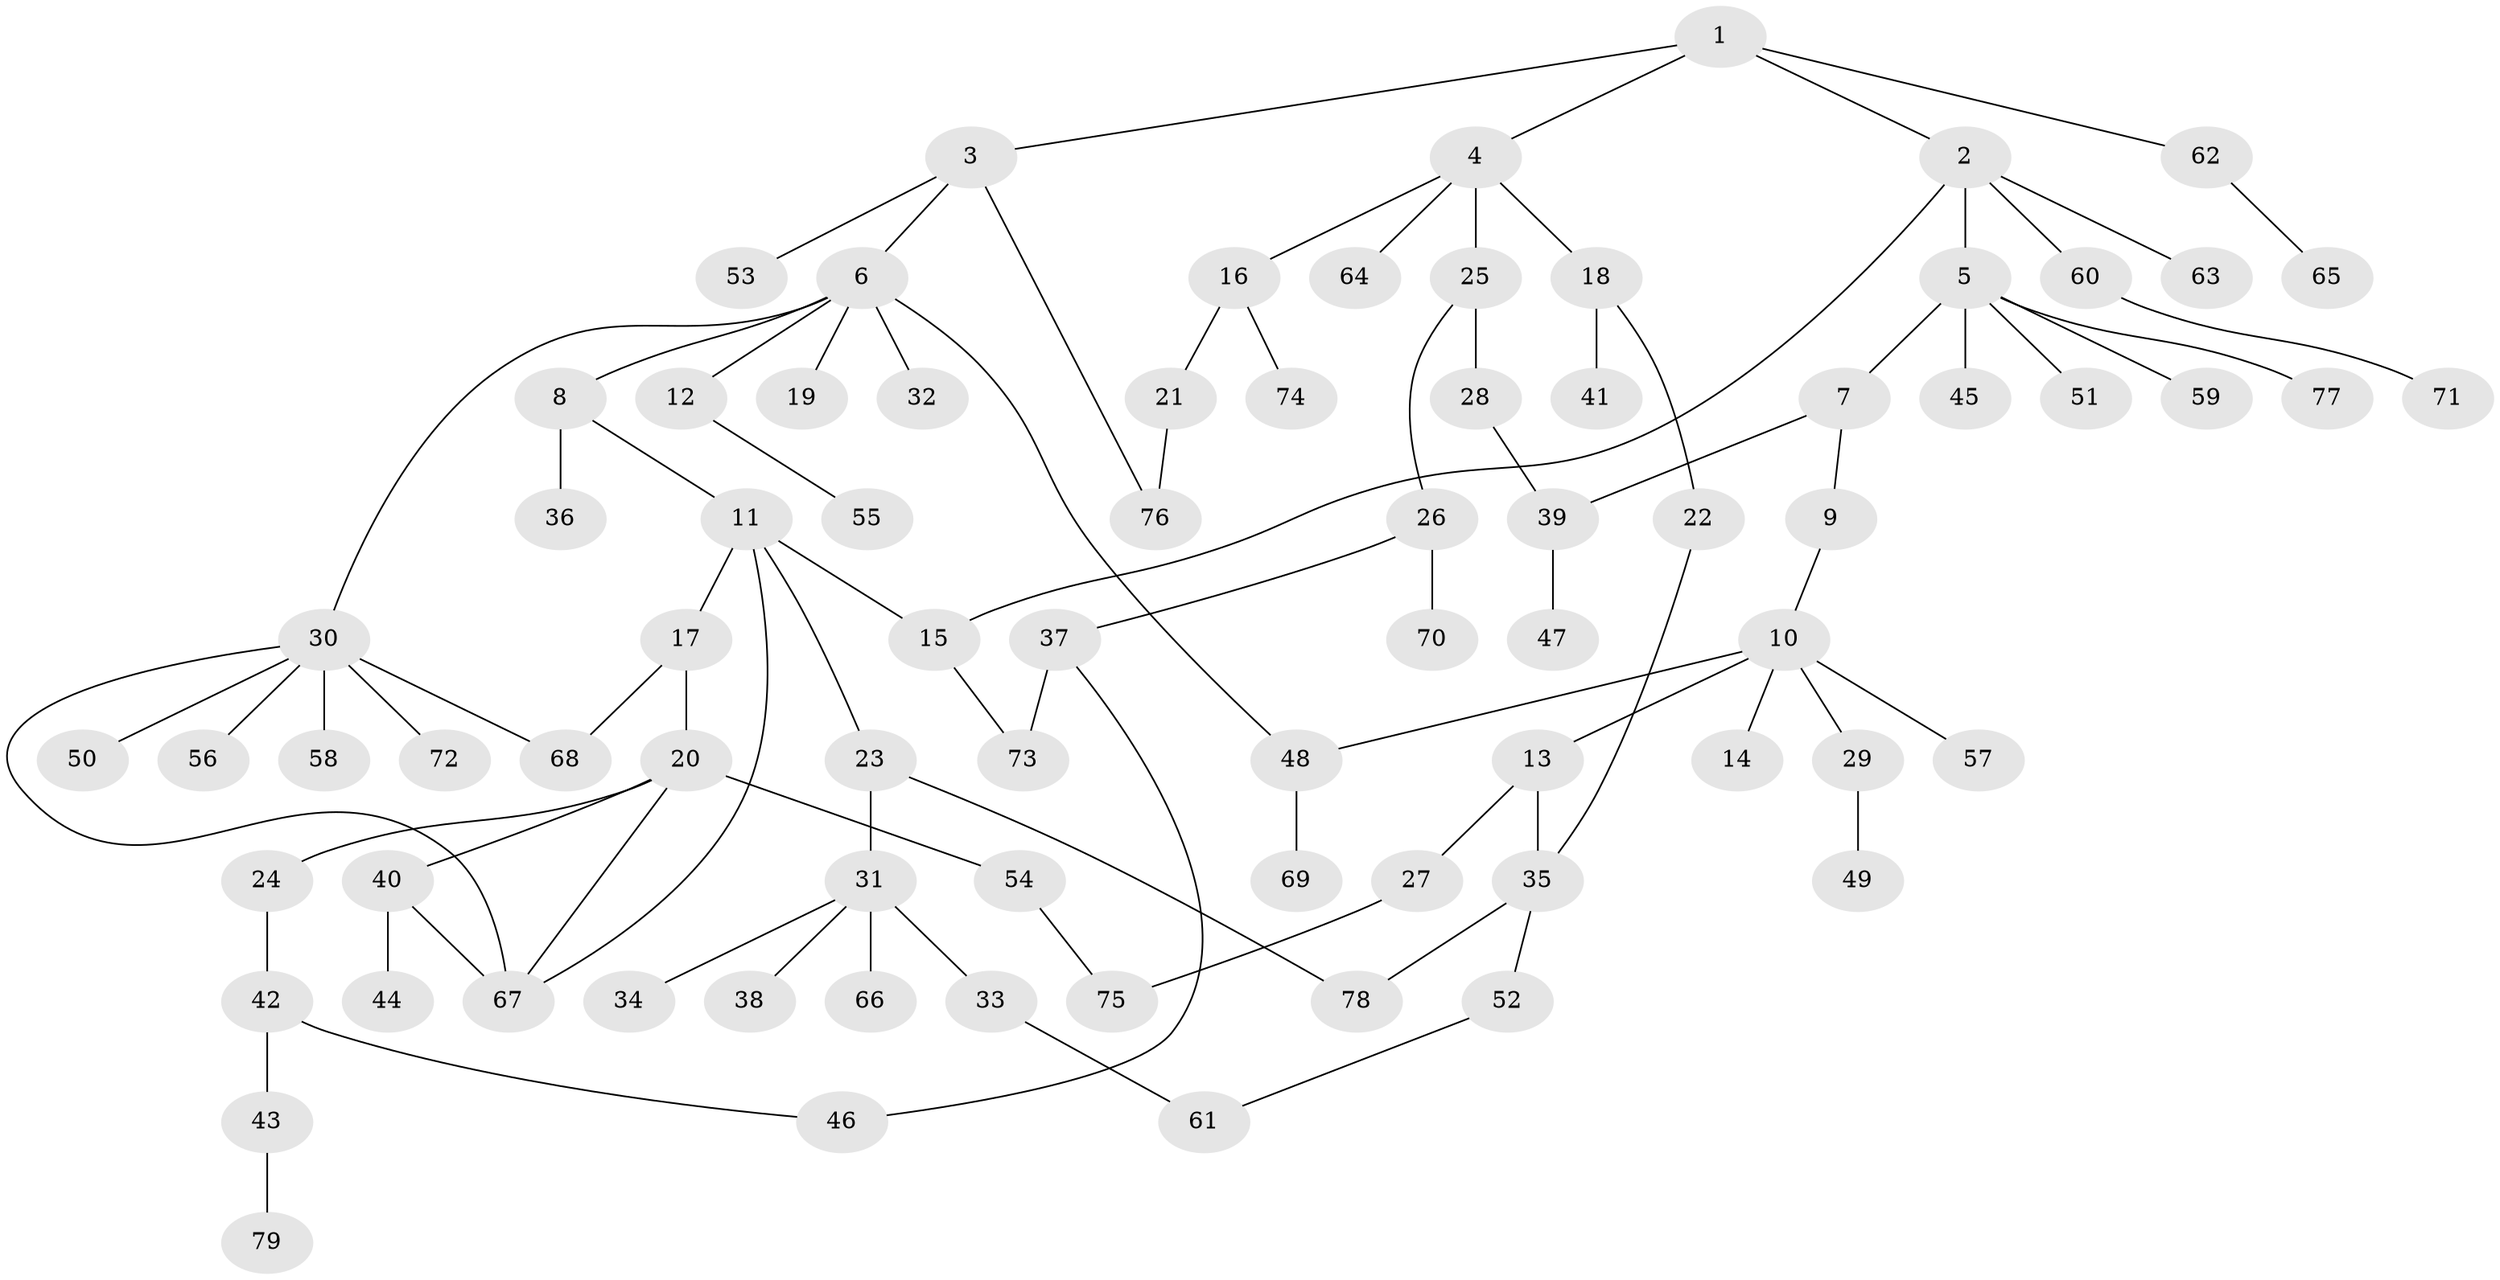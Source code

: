// coarse degree distribution, {1: 0.5957446808510638, 4: 0.02127659574468085, 2: 0.23404255319148937, 5: 0.02127659574468085, 7: 0.02127659574468085, 3: 0.0425531914893617, 14: 0.02127659574468085, 10: 0.0425531914893617}
// Generated by graph-tools (version 1.1) at 2025/44/03/04/25 21:44:39]
// undirected, 79 vertices, 92 edges
graph export_dot {
graph [start="1"]
  node [color=gray90,style=filled];
  1;
  2;
  3;
  4;
  5;
  6;
  7;
  8;
  9;
  10;
  11;
  12;
  13;
  14;
  15;
  16;
  17;
  18;
  19;
  20;
  21;
  22;
  23;
  24;
  25;
  26;
  27;
  28;
  29;
  30;
  31;
  32;
  33;
  34;
  35;
  36;
  37;
  38;
  39;
  40;
  41;
  42;
  43;
  44;
  45;
  46;
  47;
  48;
  49;
  50;
  51;
  52;
  53;
  54;
  55;
  56;
  57;
  58;
  59;
  60;
  61;
  62;
  63;
  64;
  65;
  66;
  67;
  68;
  69;
  70;
  71;
  72;
  73;
  74;
  75;
  76;
  77;
  78;
  79;
  1 -- 2;
  1 -- 3;
  1 -- 4;
  1 -- 62;
  2 -- 5;
  2 -- 60;
  2 -- 63;
  2 -- 15;
  3 -- 6;
  3 -- 53;
  3 -- 76;
  4 -- 16;
  4 -- 18;
  4 -- 25;
  4 -- 64;
  5 -- 7;
  5 -- 45;
  5 -- 51;
  5 -- 59;
  5 -- 77;
  6 -- 8;
  6 -- 12;
  6 -- 19;
  6 -- 30;
  6 -- 32;
  6 -- 48;
  7 -- 9;
  7 -- 39;
  8 -- 11;
  8 -- 36;
  9 -- 10;
  10 -- 13;
  10 -- 14;
  10 -- 29;
  10 -- 48;
  10 -- 57;
  11 -- 15;
  11 -- 17;
  11 -- 23;
  11 -- 67;
  12 -- 55;
  13 -- 27;
  13 -- 35;
  15 -- 73;
  16 -- 21;
  16 -- 74;
  17 -- 20;
  17 -- 68;
  18 -- 22;
  18 -- 41;
  20 -- 24;
  20 -- 40;
  20 -- 54;
  20 -- 67;
  21 -- 76;
  22 -- 35;
  23 -- 31;
  23 -- 78;
  24 -- 42;
  25 -- 26;
  25 -- 28;
  26 -- 37;
  26 -- 70;
  27 -- 75;
  28 -- 39;
  29 -- 49;
  30 -- 50;
  30 -- 56;
  30 -- 58;
  30 -- 68;
  30 -- 72;
  30 -- 67;
  31 -- 33;
  31 -- 34;
  31 -- 38;
  31 -- 66;
  33 -- 61;
  35 -- 52;
  35 -- 78;
  37 -- 73;
  37 -- 46;
  39 -- 47;
  40 -- 44;
  40 -- 67;
  42 -- 43;
  42 -- 46;
  43 -- 79;
  48 -- 69;
  52 -- 61;
  54 -- 75;
  60 -- 71;
  62 -- 65;
}
